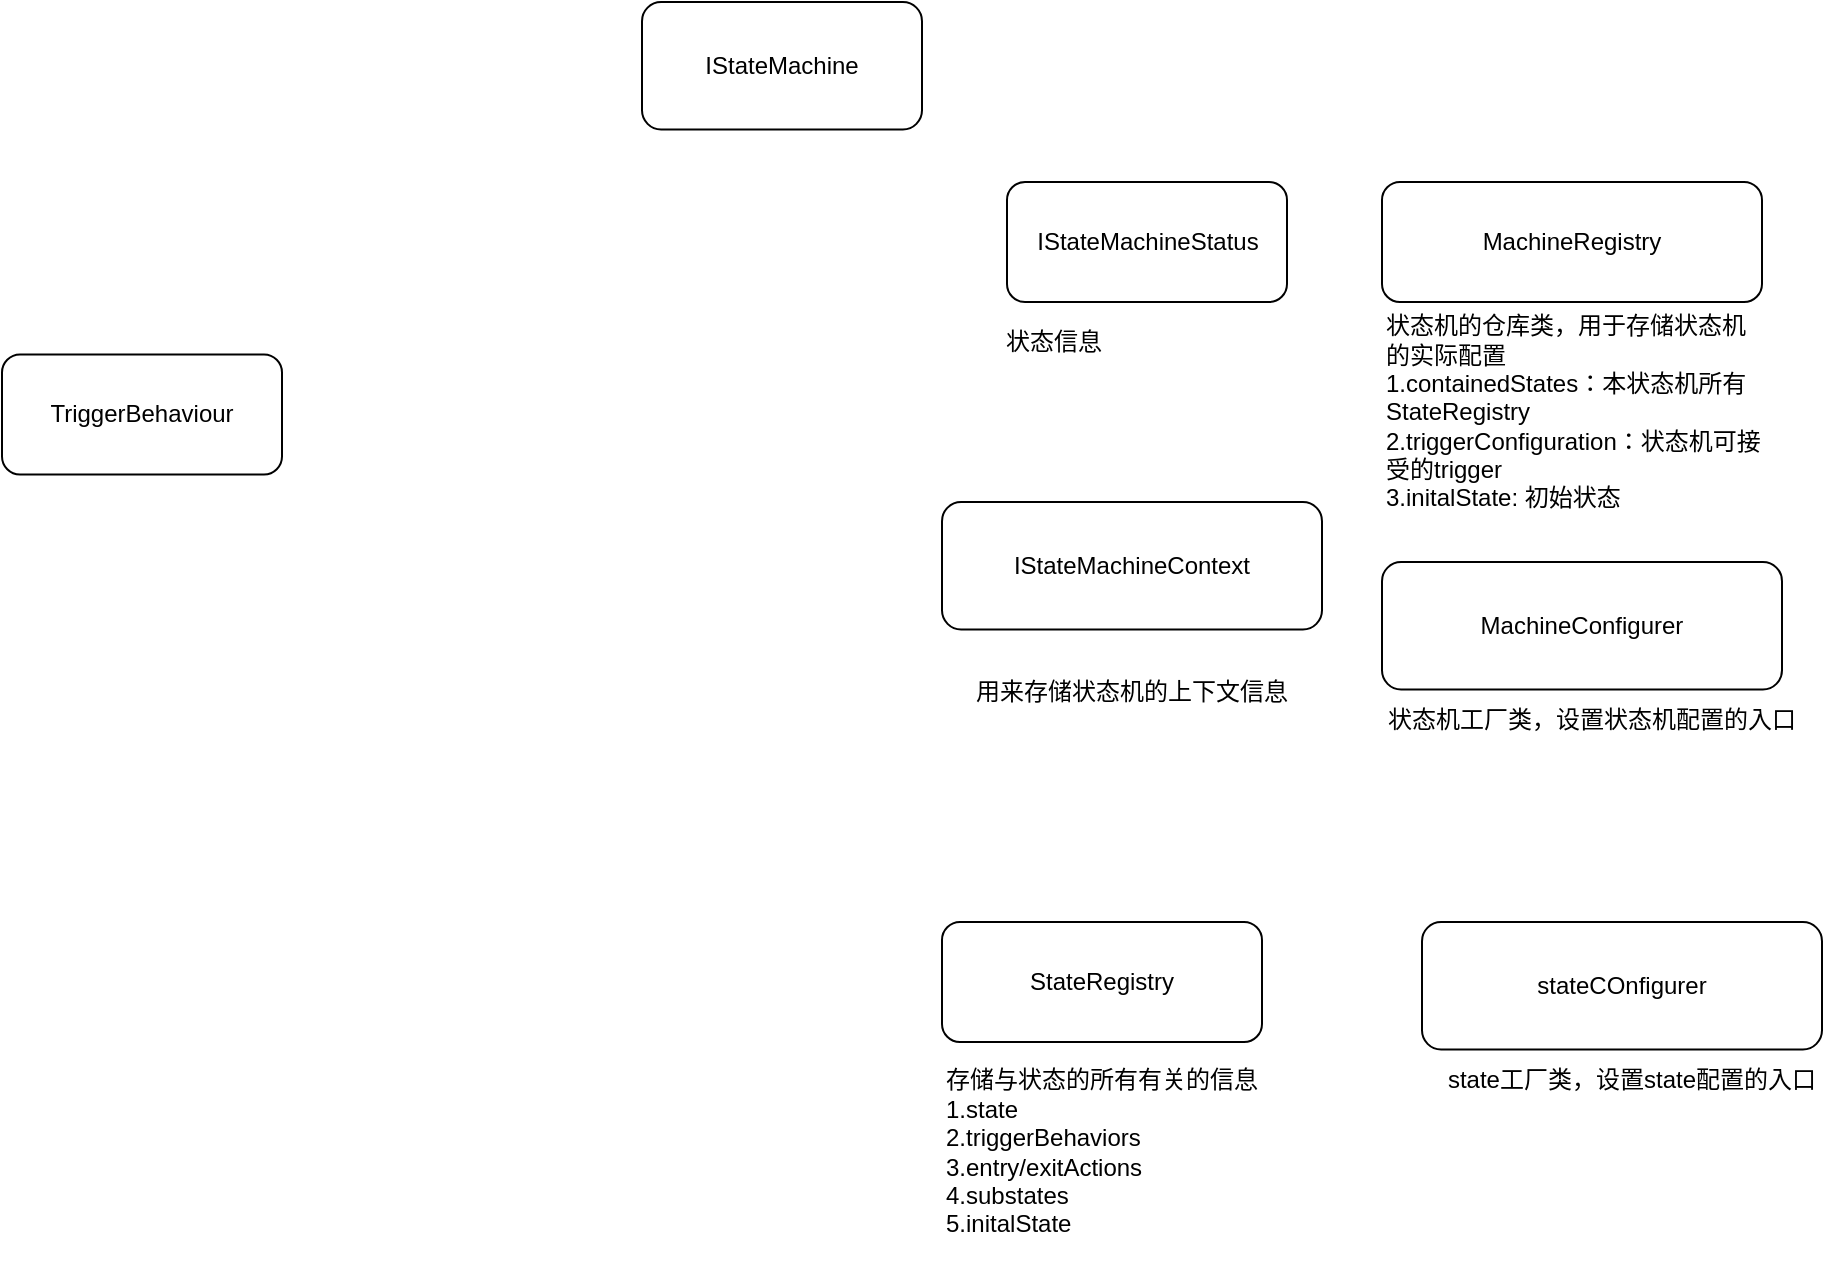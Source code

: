 <mxfile version="24.1.0" type="github">
  <diagram name="第 1 页" id="jQyt6PN3O-9ILQwhtGz-">
    <mxGraphModel dx="1080" dy="684" grid="1" gridSize="10" guides="1" tooltips="1" connect="1" arrows="1" fold="1" page="1" pageScale="1" pageWidth="827" pageHeight="1169" math="0" shadow="0">
      <root>
        <mxCell id="0" />
        <mxCell id="1" parent="0" />
        <mxCell id="jAPCvnGw42VJ1_7bwacQ-2" value="IStateMachine" style="rounded=1;whiteSpace=wrap;html=1;" parent="1" vertex="1">
          <mxGeometry x="360" y="470" width="140" height="63.75" as="geometry" />
        </mxCell>
        <mxCell id="jAPCvnGw42VJ1_7bwacQ-6" value="TriggerBehaviour" style="rounded=1;whiteSpace=wrap;html=1;" parent="1" vertex="1">
          <mxGeometry x="40" y="646.25" width="140" height="60" as="geometry" />
        </mxCell>
        <mxCell id="jAPCvnGw42VJ1_7bwacQ-12" value="" style="group" parent="1" vertex="1" connectable="0">
          <mxGeometry x="730" y="560" width="190" height="170" as="geometry" />
        </mxCell>
        <mxCell id="jAPCvnGw42VJ1_7bwacQ-4" value="MachineRegistry" style="rounded=1;whiteSpace=wrap;html=1;" parent="jAPCvnGw42VJ1_7bwacQ-12" vertex="1">
          <mxGeometry width="190" height="60" as="geometry" />
        </mxCell>
        <mxCell id="jAPCvnGw42VJ1_7bwacQ-10" value="状态机的仓库类，用于存储状态机的实际配置&lt;div&gt;1.containedStates：本状态机所有StateRegistry&lt;/div&gt;&lt;div&gt;2.triggerConfiguration：状态机可接受的trigger&lt;/div&gt;&lt;div&gt;3.initalState: 初始状态&lt;/div&gt;" style="text;strokeColor=none;align=left;fillColor=none;html=1;verticalAlign=middle;whiteSpace=wrap;rounded=0;" parent="jAPCvnGw42VJ1_7bwacQ-12" vertex="1">
          <mxGeometry y="60" width="190" height="110" as="geometry" />
        </mxCell>
        <mxCell id="jAPCvnGw42VJ1_7bwacQ-15" value="" style="group" parent="1" vertex="1" connectable="0">
          <mxGeometry x="730" y="750" width="210" height="93.75" as="geometry" />
        </mxCell>
        <mxCell id="jAPCvnGw42VJ1_7bwacQ-13" value="MachineConfigurer" style="rounded=1;whiteSpace=wrap;html=1;" parent="jAPCvnGw42VJ1_7bwacQ-15" vertex="1">
          <mxGeometry width="200" height="63.75" as="geometry" />
        </mxCell>
        <mxCell id="jAPCvnGw42VJ1_7bwacQ-14" value="状态机工厂类，设置状态机配置的入口" style="text;strokeColor=none;align=center;fillColor=none;html=1;verticalAlign=middle;whiteSpace=wrap;rounded=0;" parent="jAPCvnGw42VJ1_7bwacQ-15" vertex="1">
          <mxGeometry y="63.75" width="210" height="30" as="geometry" />
        </mxCell>
        <mxCell id="jAPCvnGw42VJ1_7bwacQ-18" value="" style="group" parent="1" vertex="1" connectable="0">
          <mxGeometry x="540" y="560" width="145" height="95" as="geometry" />
        </mxCell>
        <mxCell id="jAPCvnGw42VJ1_7bwacQ-3" value="IStateMachineStatus" style="rounded=1;whiteSpace=wrap;html=1;" parent="jAPCvnGw42VJ1_7bwacQ-18" vertex="1">
          <mxGeometry x="2.5" width="140" height="60" as="geometry" />
        </mxCell>
        <mxCell id="jAPCvnGw42VJ1_7bwacQ-17" value="状态信息" style="text;strokeColor=none;align=left;fillColor=none;html=1;verticalAlign=middle;whiteSpace=wrap;rounded=0;" parent="jAPCvnGw42VJ1_7bwacQ-18" vertex="1">
          <mxGeometry y="65" width="145" height="30" as="geometry" />
        </mxCell>
        <mxCell id="jAPCvnGw42VJ1_7bwacQ-19" value="" style="group" parent="1" vertex="1" connectable="0">
          <mxGeometry x="510" y="720" width="190" height="110" as="geometry" />
        </mxCell>
        <mxCell id="jAPCvnGw42VJ1_7bwacQ-11" value="IStateMachineContext" style="rounded=1;whiteSpace=wrap;html=1;" parent="jAPCvnGw42VJ1_7bwacQ-19" vertex="1">
          <mxGeometry width="190" height="63.75" as="geometry" />
        </mxCell>
        <mxCell id="jAPCvnGw42VJ1_7bwacQ-16" value="用来存储状态机的上下文信息" style="text;strokeColor=none;align=center;fillColor=none;html=1;verticalAlign=middle;whiteSpace=wrap;rounded=0;" parent="jAPCvnGw42VJ1_7bwacQ-19" vertex="1">
          <mxGeometry y="80" width="190" height="30" as="geometry" />
        </mxCell>
        <mxCell id="tJJkoYzi07KieC5yM62E-1" value="" style="group" parent="1" vertex="1" connectable="0">
          <mxGeometry x="510" y="930" width="210" height="170" as="geometry" />
        </mxCell>
        <mxCell id="jAPCvnGw42VJ1_7bwacQ-5" value="StateRegistry" style="rounded=1;whiteSpace=wrap;html=1;" parent="tJJkoYzi07KieC5yM62E-1" vertex="1">
          <mxGeometry width="160" height="60" as="geometry" />
        </mxCell>
        <mxCell id="jAPCvnGw42VJ1_7bwacQ-8" value="存储与状态的所有有关的信息&lt;div&gt;1.state&lt;/div&gt;&lt;div&gt;2.triggerBehaviors&lt;/div&gt;&lt;div&gt;3.entry/exitActions&lt;/div&gt;&lt;div&gt;4.substates&lt;/div&gt;&lt;div&gt;5.initalState&lt;/div&gt;" style="text;strokeColor=none;align=left;fillColor=none;html=1;verticalAlign=middle;whiteSpace=wrap;rounded=0;" parent="tJJkoYzi07KieC5yM62E-1" vertex="1">
          <mxGeometry y="60" width="210" height="110" as="geometry" />
        </mxCell>
        <mxCell id="tJJkoYzi07KieC5yM62E-2" value="" style="group" parent="1" vertex="1" connectable="0">
          <mxGeometry x="750" y="930" width="210" height="93.75" as="geometry" />
        </mxCell>
        <mxCell id="tJJkoYzi07KieC5yM62E-3" value="stateCOnfigurer" style="rounded=1;whiteSpace=wrap;html=1;" parent="tJJkoYzi07KieC5yM62E-2" vertex="1">
          <mxGeometry width="200" height="63.75" as="geometry" />
        </mxCell>
        <mxCell id="tJJkoYzi07KieC5yM62E-4" value="state工厂类，设置state配置的入口" style="text;strokeColor=none;align=center;fillColor=none;html=1;verticalAlign=middle;whiteSpace=wrap;rounded=0;" parent="tJJkoYzi07KieC5yM62E-2" vertex="1">
          <mxGeometry y="63.75" width="210" height="30" as="geometry" />
        </mxCell>
      </root>
    </mxGraphModel>
  </diagram>
</mxfile>

